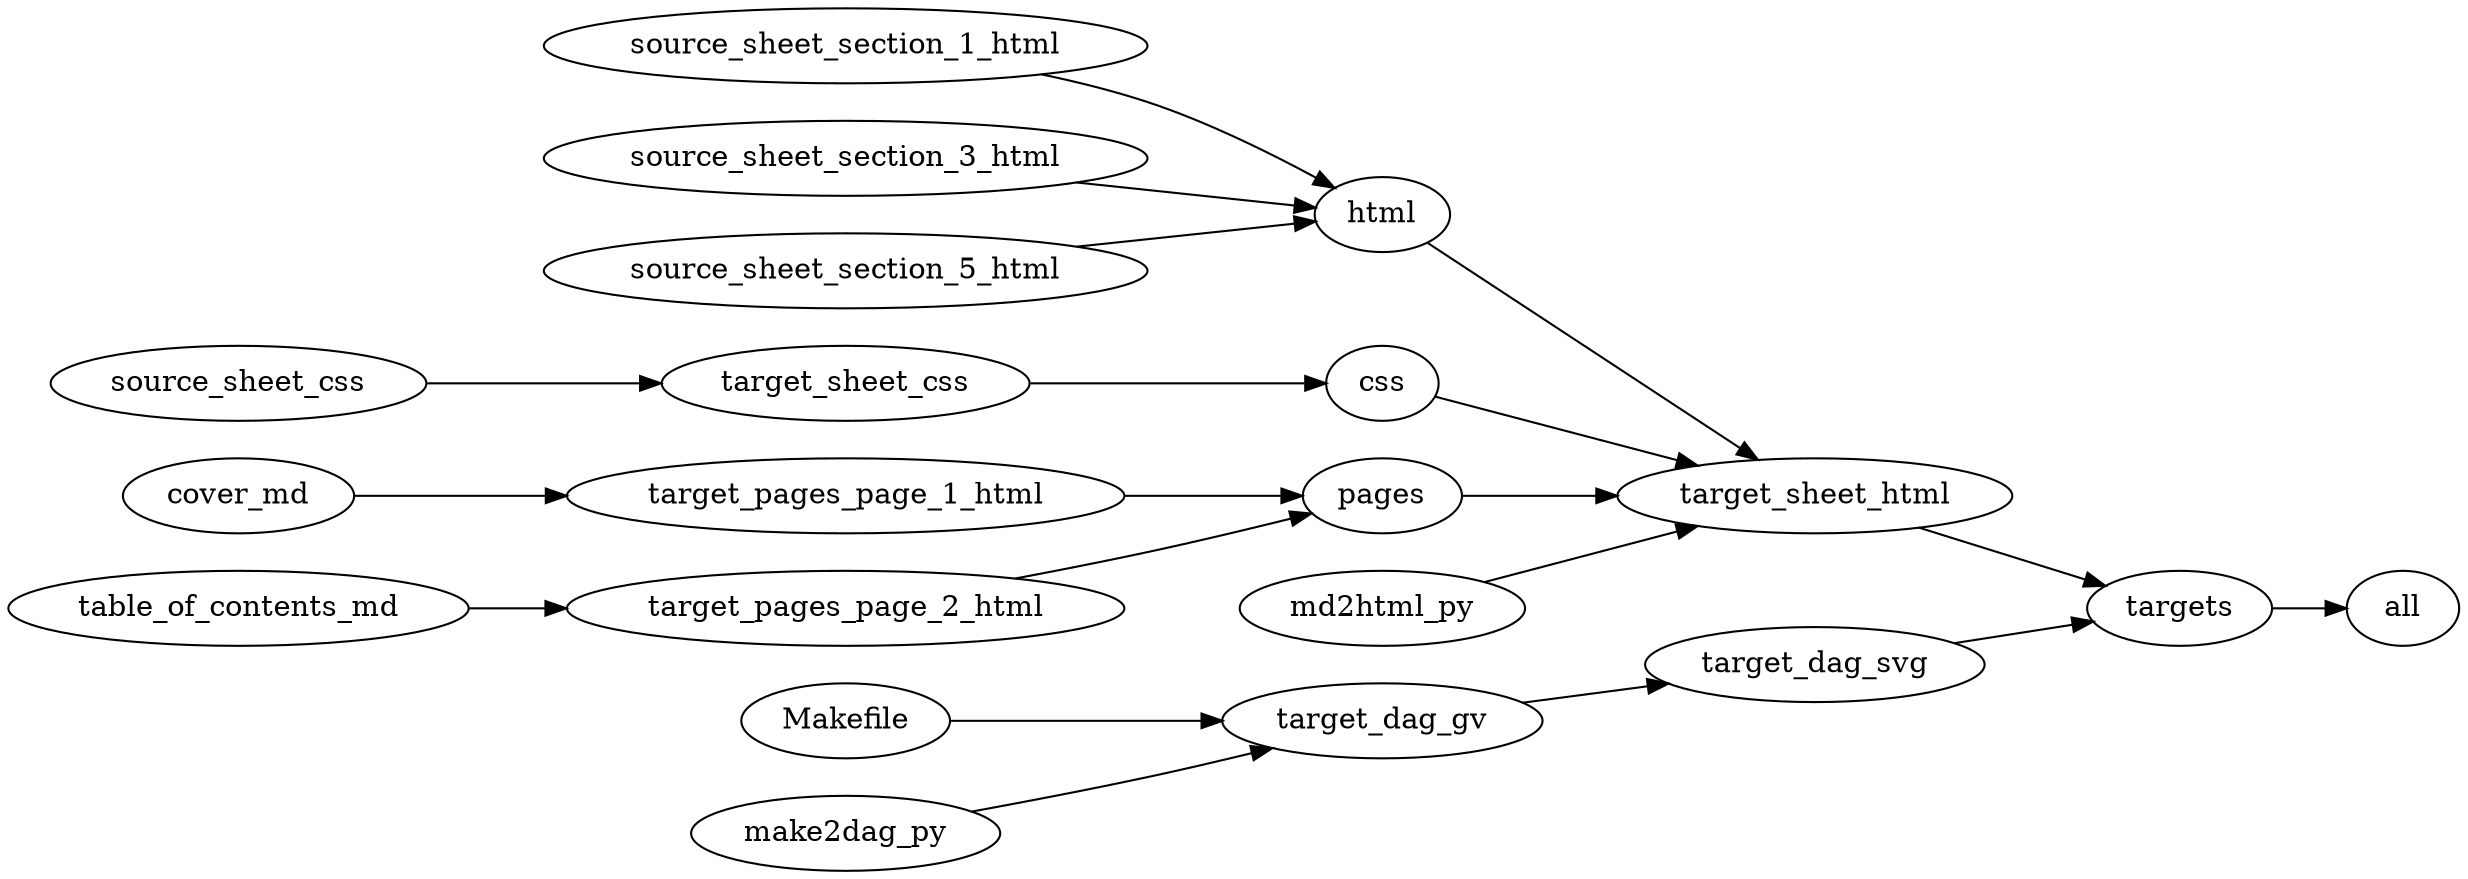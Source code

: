digraph {
rankdir=LR;
targets -> all;
target_sheet_html -> targets;
target_dag_svg -> targets;
html -> target_sheet_html;
css -> target_sheet_html;
pages -> target_sheet_html;
md2html_py -> target_sheet_html;
source_sheet_section_1_html -> html;
source_sheet_section_3_html -> html;
source_sheet_section_5_html -> html;
target_pages_page_1_html -> pages;
target_pages_page_2_html -> pages;
target_sheet_css -> css;
source_sheet_css -> target_sheet_css;
cover_md -> target_pages_page_1_html;
table_of_contents_md -> target_pages_page_2_html;
target_dag_gv -> target_dag_svg;
Makefile -> target_dag_gv;
make2dag_py -> target_dag_gv;
}
